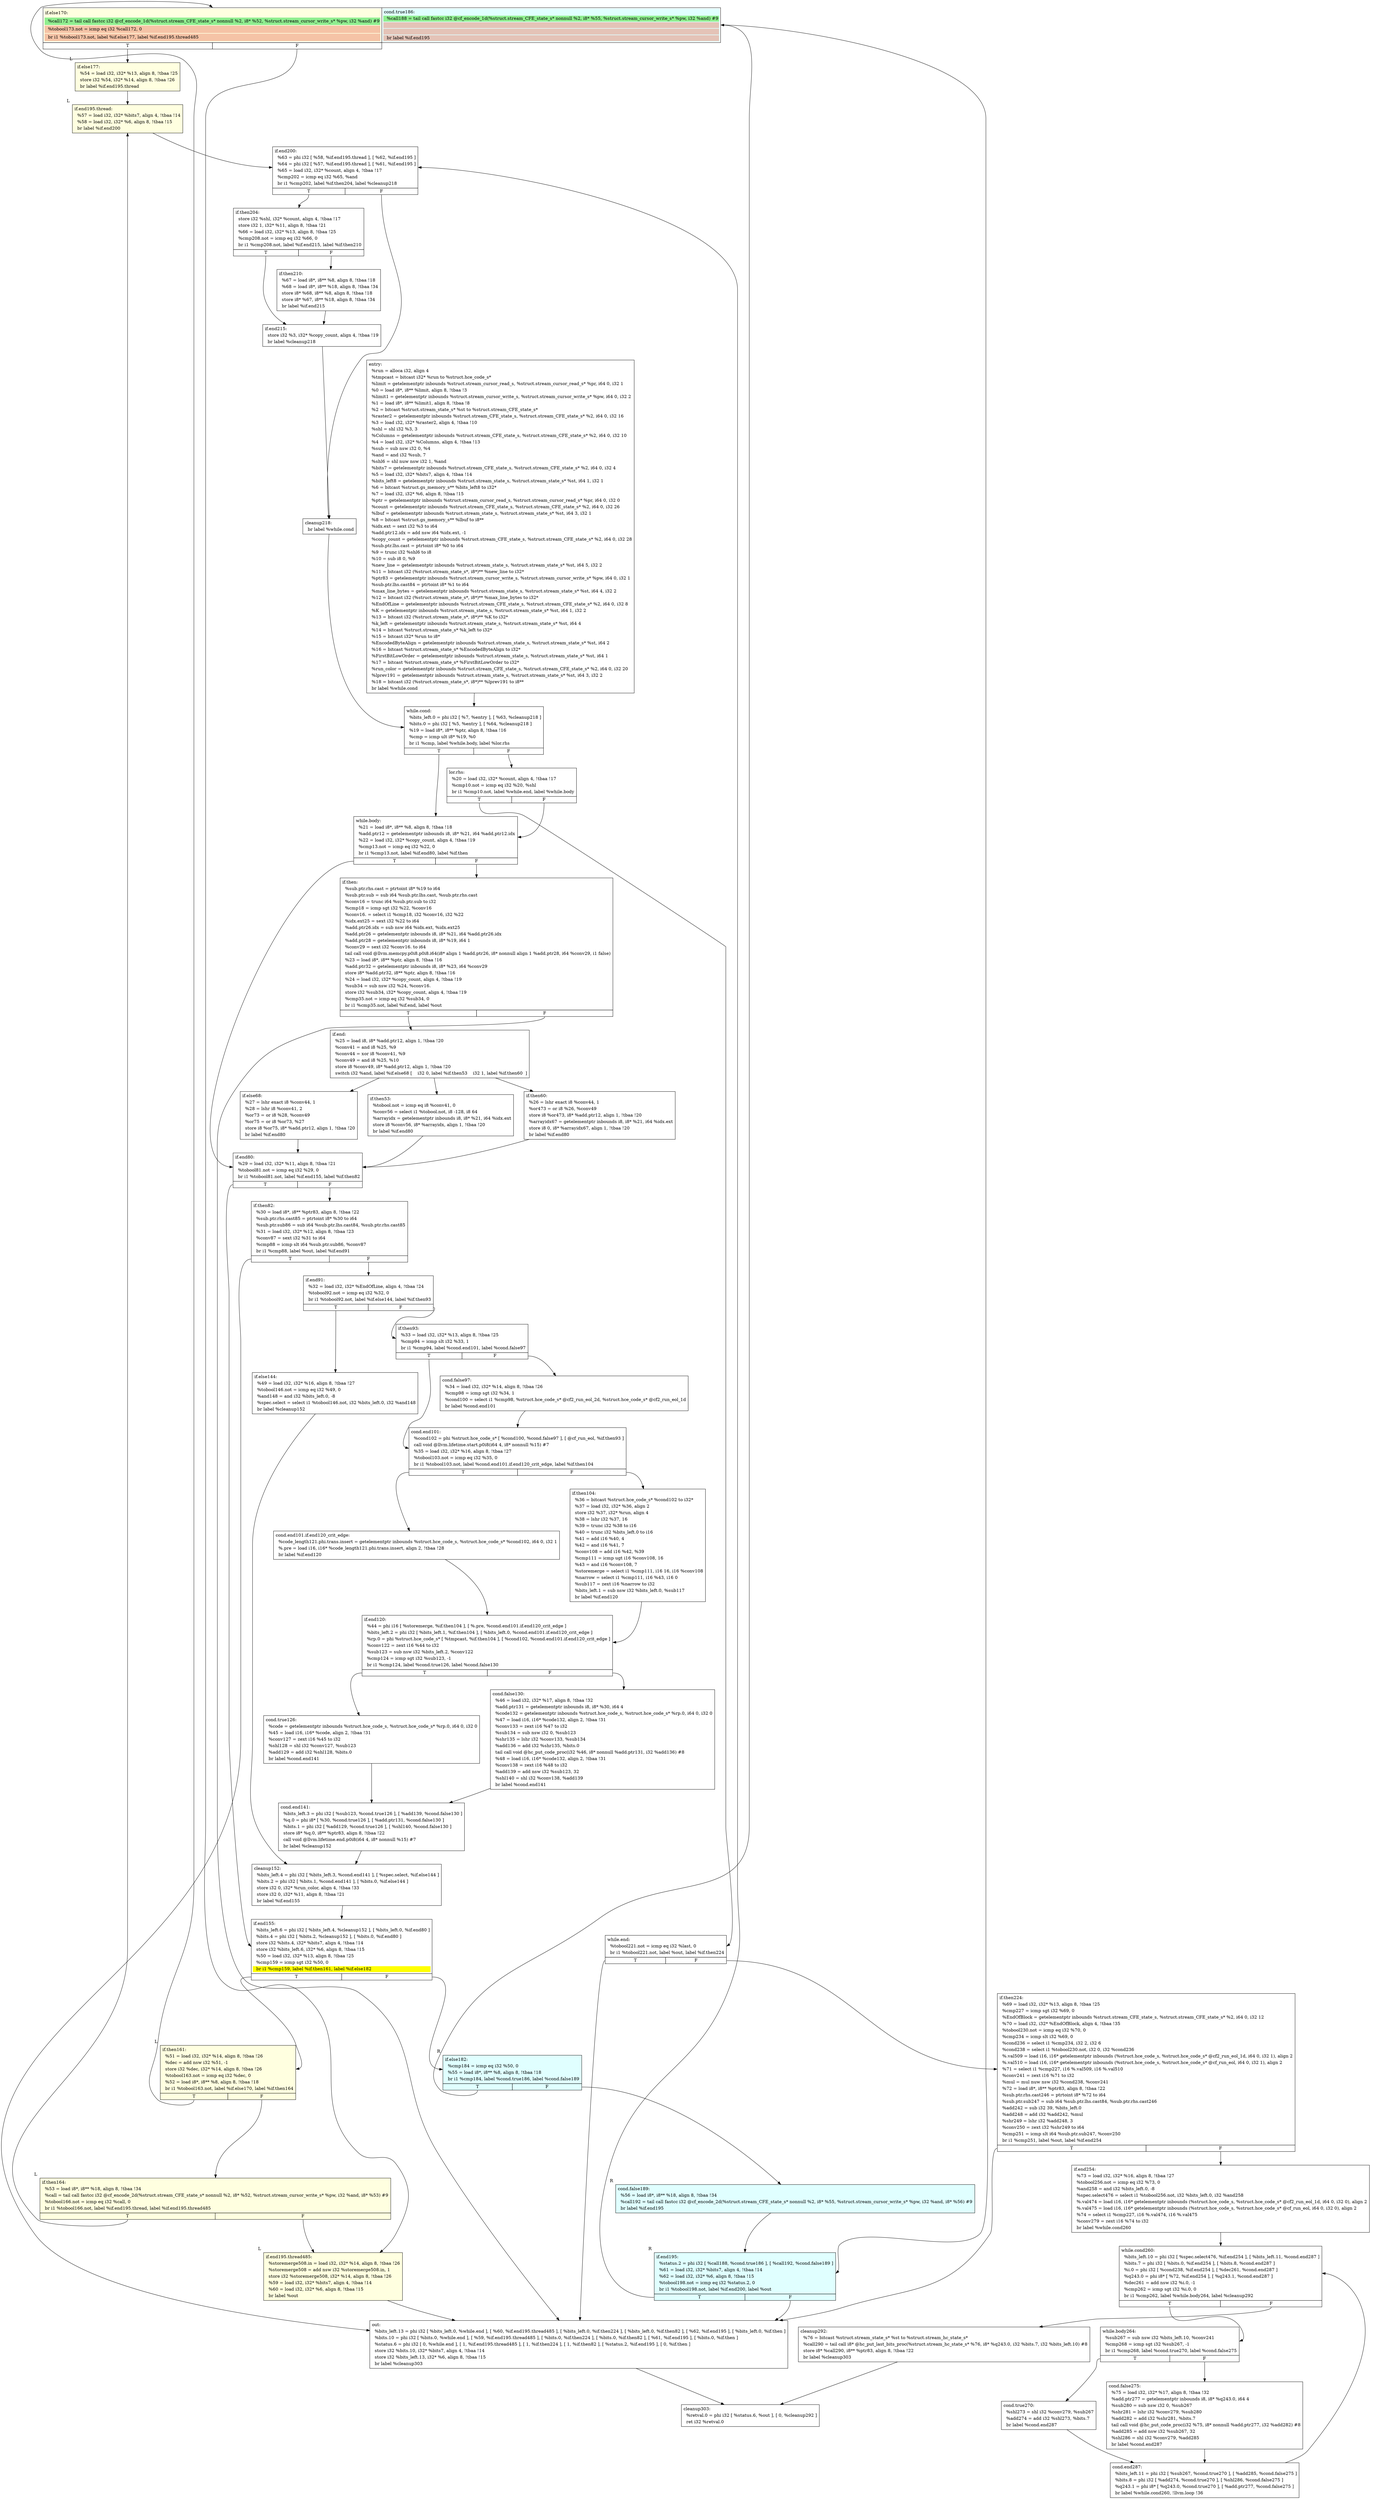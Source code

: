 digraph {
m_bb0 [shape = none, label  = <<table border="0" cellspacing="0">
<tr><td port="f1" border="1" colspan="2"><table bgcolor="LightYellow" border="0">
<tr><td align="left">if.else170:</td></tr>
<tr><td bgcolor="lightgreen" align="left">  %call172 = tail call fastcc i32 @cf_encode_1d(%struct.stream_CFE_state_s* nonnull %2, i8* %52, %struct.stream_cursor_write_s* %pw, i32 %and) #9</td></tr>
<tr><td bgcolor="#e8765c70" align="left">  %tobool173.not = icmp eq i32 %call172, 0</td></tr>
<tr><td bgcolor="#e8765c70" align="left">  br i1 %tobool173.not, label %if.else177, label %if.end195.thread485</td></tr>
</table>
</td>
<td port="f2" border="1" colspan="2"><table bgcolor="LightCyan" border="0">
<tr><td align="left">cond.true186:</td></tr>
<tr><td bgcolor="lightgreen" align="left">  %call188 = tail call fastcc i32 @cf_encode_1d(%struct.stream_CFE_state_s* nonnull %2, i8* %55, %struct.stream_cursor_write_s* %pw, i32 %and) #9</td></tr>
<tr><td bgcolor="#e8765c70" align="left"> </td></tr>
<tr><td bgcolor="#e8765c70" align="left"> </td></tr>
<tr><td bgcolor="#e8765c70" align="left">  br label %if.end195</td></tr>
</table>
</td></tr>
<tr><td border="1" port="f1T">T</td><td border="1" port="f1F">F</td>
<td border="0" colspan="2"> </td>
</tr>
</table>> ]
f_bb0 [shape = none, label  = <<table  border="0" cellspacing="0">
<tr><td port="f" border="1"><table border="0">
<tr><td align="left">entry:</td></tr>
<tr><td align="left">  %run = alloca i32, align 4</td></tr>
<tr><td align="left">  %tmpcast = bitcast i32* %run to %struct.hce_code_s*</td></tr>
<tr><td align="left">  %limit = getelementptr inbounds %struct.stream_cursor_read_s, %struct.stream_cursor_read_s* %pr, i64 0, i32 1</td></tr>
<tr><td align="left">  %0 = load i8*, i8** %limit, align 8, !tbaa !3</td></tr>
<tr><td align="left">  %limit1 = getelementptr inbounds %struct.stream_cursor_write_s, %struct.stream_cursor_write_s* %pw, i64 0, i32 2</td></tr>
<tr><td align="left">  %1 = load i8*, i8** %limit1, align 8, !tbaa !8</td></tr>
<tr><td align="left">  %2 = bitcast %struct.stream_state_s* %st to %struct.stream_CFE_state_s*</td></tr>
<tr><td align="left">  %raster2 = getelementptr inbounds %struct.stream_CFE_state_s, %struct.stream_CFE_state_s* %2, i64 0, i32 16</td></tr>
<tr><td align="left">  %3 = load i32, i32* %raster2, align 4, !tbaa !10</td></tr>
<tr><td align="left">  %shl = shl i32 %3, 3</td></tr>
<tr><td align="left">  %Columns = getelementptr inbounds %struct.stream_CFE_state_s, %struct.stream_CFE_state_s* %2, i64 0, i32 10</td></tr>
<tr><td align="left">  %4 = load i32, i32* %Columns, align 4, !tbaa !13</td></tr>
<tr><td align="left">  %sub = sub nsw i32 0, %4</td></tr>
<tr><td align="left">  %and = and i32 %sub, 7</td></tr>
<tr><td align="left">  %shl6 = shl nuw nsw i32 1, %and</td></tr>
<tr><td align="left">  %bits7 = getelementptr inbounds %struct.stream_CFE_state_s, %struct.stream_CFE_state_s* %2, i64 0, i32 4</td></tr>
<tr><td align="left">  %5 = load i32, i32* %bits7, align 4, !tbaa !14</td></tr>
<tr><td align="left">  %bits_left8 = getelementptr inbounds %struct.stream_state_s, %struct.stream_state_s* %st, i64 1, i32 1</td></tr>
<tr><td align="left">  %6 = bitcast %struct.gs_memory_s** %bits_left8 to i32*</td></tr>
<tr><td align="left">  %7 = load i32, i32* %6, align 8, !tbaa !15</td></tr>
<tr><td align="left">  %ptr = getelementptr inbounds %struct.stream_cursor_read_s, %struct.stream_cursor_read_s* %pr, i64 0, i32 0</td></tr>
<tr><td align="left">  %count = getelementptr inbounds %struct.stream_CFE_state_s, %struct.stream_CFE_state_s* %2, i64 0, i32 26</td></tr>
<tr><td align="left">  %lbuf = getelementptr inbounds %struct.stream_state_s, %struct.stream_state_s* %st, i64 3, i32 1</td></tr>
<tr><td align="left">  %8 = bitcast %struct.gs_memory_s** %lbuf to i8**</td></tr>
<tr><td align="left">  %idx.ext = sext i32 %3 to i64</td></tr>
<tr><td align="left">  %add.ptr12.idx = add nsw i64 %idx.ext, -1</td></tr>
<tr><td align="left">  %copy_count = getelementptr inbounds %struct.stream_CFE_state_s, %struct.stream_CFE_state_s* %2, i64 0, i32 28</td></tr>
<tr><td align="left">  %sub.ptr.lhs.cast = ptrtoint i8* %0 to i64</td></tr>
<tr><td align="left">  %9 = trunc i32 %shl6 to i8</td></tr>
<tr><td align="left">  %10 = sub i8 0, %9</td></tr>
<tr><td align="left">  %new_line = getelementptr inbounds %struct.stream_state_s, %struct.stream_state_s* %st, i64 5, i32 2</td></tr>
<tr><td align="left">  %11 = bitcast i32 (%struct.stream_state_s*, i8*)** %new_line to i32*</td></tr>
<tr><td align="left">  %ptr83 = getelementptr inbounds %struct.stream_cursor_write_s, %struct.stream_cursor_write_s* %pw, i64 0, i32 1</td></tr>
<tr><td align="left">  %sub.ptr.lhs.cast84 = ptrtoint i8* %1 to i64</td></tr>
<tr><td align="left">  %max_line_bytes = getelementptr inbounds %struct.stream_state_s, %struct.stream_state_s* %st, i64 4, i32 2</td></tr>
<tr><td align="left">  %12 = bitcast i32 (%struct.stream_state_s*, i8*)** %max_line_bytes to i32*</td></tr>
<tr><td align="left">  %EndOfLine = getelementptr inbounds %struct.stream_CFE_state_s, %struct.stream_CFE_state_s* %2, i64 0, i32 8</td></tr>
<tr><td align="left">  %K = getelementptr inbounds %struct.stream_state_s, %struct.stream_state_s* %st, i64 1, i32 2</td></tr>
<tr><td align="left">  %13 = bitcast i32 (%struct.stream_state_s*, i8*)** %K to i32*</td></tr>
<tr><td align="left">  %k_left = getelementptr inbounds %struct.stream_state_s, %struct.stream_state_s* %st, i64 4</td></tr>
<tr><td align="left">  %14 = bitcast %struct.stream_state_s* %k_left to i32*</td></tr>
<tr><td align="left">  %15 = bitcast i32* %run to i8*</td></tr>
<tr><td align="left">  %EncodedByteAlign = getelementptr inbounds %struct.stream_state_s, %struct.stream_state_s* %st, i64 2</td></tr>
<tr><td align="left">  %16 = bitcast %struct.stream_state_s* %EncodedByteAlign to i32*</td></tr>
<tr><td align="left">  %FirstBitLowOrder = getelementptr inbounds %struct.stream_state_s, %struct.stream_state_s* %st, i64 1</td></tr>
<tr><td align="left">  %17 = bitcast %struct.stream_state_s* %FirstBitLowOrder to i32*</td></tr>
<tr><td align="left">  %run_color = getelementptr inbounds %struct.stream_CFE_state_s, %struct.stream_CFE_state_s* %2, i64 0, i32 20</td></tr>
<tr><td align="left">  %lprev191 = getelementptr inbounds %struct.stream_state_s, %struct.stream_state_s* %st, i64 3, i32 2</td></tr>
<tr><td align="left">  %18 = bitcast i32 (%struct.stream_state_s*, i8*)** %lprev191 to i8**</td></tr>
<tr><td align="left">  br label %while.cond</td></tr>
</table>
</td></tr>
</table>> ]
f_bb1 [shape = none, label  = <<table  border="0" cellspacing="0">
<tr><td port="f" border="1" colspan="2"><table border="0">
<tr><td align="left">while.cond:</td></tr>
<tr><td align="left">  %bits_left.0 = phi i32 [ %7, %entry ], [ %63, %cleanup218 ]</td></tr>
<tr><td align="left">  %bits.0 = phi i32 [ %5, %entry ], [ %64, %cleanup218 ]</td></tr>
<tr><td align="left">  %19 = load i8*, i8** %ptr, align 8, !tbaa !16</td></tr>
<tr><td align="left">  %cmp = icmp ult i8* %19, %0</td></tr>
<tr><td align="left">  br i1 %cmp, label %while.body, label %lor.rhs</td></tr>
</table>
</td></tr>
<tr><td border="1" port="fT">T</td><td border="1" port="fF">F</td></tr>
</table>> ]
f_bb2 [shape = none, label  = <<table  border="0" cellspacing="0">
<tr><td port="f" border="1" colspan="2"><table border="0">
<tr><td align="left">lor.rhs:</td></tr>
<tr><td align="left">  %20 = load i32, i32* %count, align 4, !tbaa !17</td></tr>
<tr><td align="left">  %cmp10.not = icmp eq i32 %20, %shl</td></tr>
<tr><td align="left">  br i1 %cmp10.not, label %while.end, label %while.body</td></tr>
</table>
</td></tr>
<tr><td border="1" port="fT">T</td><td border="1" port="fF">F</td></tr>
</table>> ]
f_bb3 [shape = none, label  = <<table  border="0" cellspacing="0">
<tr><td port="f" border="1" colspan="2"><table border="0">
<tr><td align="left">while.body:</td></tr>
<tr><td align="left">  %21 = load i8*, i8** %8, align 8, !tbaa !18</td></tr>
<tr><td align="left">  %add.ptr12 = getelementptr inbounds i8, i8* %21, i64 %add.ptr12.idx</td></tr>
<tr><td align="left">  %22 = load i32, i32* %copy_count, align 4, !tbaa !19</td></tr>
<tr><td align="left">  %cmp13.not = icmp eq i32 %22, 0</td></tr>
<tr><td align="left">  br i1 %cmp13.not, label %if.end80, label %if.then</td></tr>
</table>
</td></tr>
<tr><td border="1" port="fT">T</td><td border="1" port="fF">F</td></tr>
</table>> ]
f_bb4 [shape = none, label  = <<table  border="0" cellspacing="0">
<tr><td port="f" border="1" colspan="2"><table border="0">
<tr><td align="left">if.then:</td></tr>
<tr><td align="left">  %sub.ptr.rhs.cast = ptrtoint i8* %19 to i64</td></tr>
<tr><td align="left">  %sub.ptr.sub = sub i64 %sub.ptr.lhs.cast, %sub.ptr.rhs.cast</td></tr>
<tr><td align="left">  %conv16 = trunc i64 %sub.ptr.sub to i32</td></tr>
<tr><td align="left">  %cmp18 = icmp sgt i32 %22, %conv16</td></tr>
<tr><td align="left">  %conv16. = select i1 %cmp18, i32 %conv16, i32 %22</td></tr>
<tr><td align="left">  %idx.ext25 = sext i32 %22 to i64</td></tr>
<tr><td align="left">  %add.ptr26.idx = sub nsw i64 %idx.ext, %idx.ext25</td></tr>
<tr><td align="left">  %add.ptr26 = getelementptr inbounds i8, i8* %21, i64 %add.ptr26.idx</td></tr>
<tr><td align="left">  %add.ptr28 = getelementptr inbounds i8, i8* %19, i64 1</td></tr>
<tr><td align="left">  %conv29 = sext i32 %conv16. to i64</td></tr>
<tr><td align="left">  tail call void @llvm.memcpy.p0i8.p0i8.i64(i8* align 1 %add.ptr26, i8* nonnull align 1 %add.ptr28, i64 %conv29, i1 false)</td></tr>
<tr><td align="left">  %23 = load i8*, i8** %ptr, align 8, !tbaa !16</td></tr>
<tr><td align="left">  %add.ptr32 = getelementptr inbounds i8, i8* %23, i64 %conv29</td></tr>
<tr><td align="left">  store i8* %add.ptr32, i8** %ptr, align 8, !tbaa !16</td></tr>
<tr><td align="left">  %24 = load i32, i32* %copy_count, align 4, !tbaa !19</td></tr>
<tr><td align="left">  %sub34 = sub nsw i32 %24, %conv16.</td></tr>
<tr><td align="left">  store i32 %sub34, i32* %copy_count, align 4, !tbaa !19</td></tr>
<tr><td align="left">  %cmp35.not = icmp eq i32 %sub34, 0</td></tr>
<tr><td align="left">  br i1 %cmp35.not, label %if.end, label %out</td></tr>
</table>
</td></tr>
<tr><td border="1" port="fT">T</td><td border="1" port="fF">F</td></tr>
</table>> ]
f_bb5 [shape = none, label  = <<table  border="0" cellspacing="0">
<tr><td port="f" border="1"><table border="0">
<tr><td align="left">if.end:</td></tr>
<tr><td align="left">  %25 = load i8, i8* %add.ptr12, align 1, !tbaa !20</td></tr>
<tr><td align="left">  %conv41 = and i8 %25, %9</td></tr>
<tr><td align="left">  %conv44 = xor i8 %conv41, %9</td></tr>
<tr><td align="left">  %conv49 = and i8 %25, %10</td></tr>
<tr><td align="left">  store i8 %conv49, i8* %add.ptr12, align 1, !tbaa !20</td></tr>
<tr><td align="left">  switch i32 %and, label %if.else68 [
    i32 0, label %if.then53
    i32 1, label %if.then60
  ]</td></tr>
</table>
</td></tr>
</table>> ]
f_bb6 [shape = none, label  = <<table  border="0" cellspacing="0">
<tr><td port="f" border="1"><table border="0">
<tr><td align="left">if.then53:</td></tr>
<tr><td align="left">  %tobool.not = icmp eq i8 %conv41, 0</td></tr>
<tr><td align="left">  %conv56 = select i1 %tobool.not, i8 -128, i8 64</td></tr>
<tr><td align="left">  %arrayidx = getelementptr inbounds i8, i8* %21, i64 %idx.ext</td></tr>
<tr><td align="left">  store i8 %conv56, i8* %arrayidx, align 1, !tbaa !20</td></tr>
<tr><td align="left">  br label %if.end80</td></tr>
</table>
</td></tr>
</table>> ]
f_bb7 [shape = none, label  = <<table  border="0" cellspacing="0">
<tr><td port="f" border="1"><table border="0">
<tr><td align="left">if.then60:</td></tr>
<tr><td align="left">  %26 = lshr exact i8 %conv44, 1</td></tr>
<tr><td align="left">  %or473 = or i8 %26, %conv49</td></tr>
<tr><td align="left">  store i8 %or473, i8* %add.ptr12, align 1, !tbaa !20</td></tr>
<tr><td align="left">  %arrayidx67 = getelementptr inbounds i8, i8* %21, i64 %idx.ext</td></tr>
<tr><td align="left">  store i8 0, i8* %arrayidx67, align 1, !tbaa !20</td></tr>
<tr><td align="left">  br label %if.end80</td></tr>
</table>
</td></tr>
</table>> ]
f_bb8 [shape = none, label  = <<table  border="0" cellspacing="0">
<tr><td port="f" border="1"><table border="0">
<tr><td align="left">if.else68:</td></tr>
<tr><td align="left">  %27 = lshr exact i8 %conv44, 1</td></tr>
<tr><td align="left">  %28 = lshr i8 %conv41, 2</td></tr>
<tr><td align="left">  %or73 = or i8 %28, %conv49</td></tr>
<tr><td align="left">  %or75 = or i8 %or73, %27</td></tr>
<tr><td align="left">  store i8 %or75, i8* %add.ptr12, align 1, !tbaa !20</td></tr>
<tr><td align="left">  br label %if.end80</td></tr>
</table>
</td></tr>
</table>> ]
f_bb9 [shape = none, label  = <<table  border="0" cellspacing="0">
<tr><td port="f" border="1" colspan="2"><table border="0">
<tr><td align="left">if.end80:</td></tr>
<tr><td align="left">  %29 = load i32, i32* %11, align 8, !tbaa !21</td></tr>
<tr><td align="left">  %tobool81.not = icmp eq i32 %29, 0</td></tr>
<tr><td align="left">  br i1 %tobool81.not, label %if.end155, label %if.then82</td></tr>
</table>
</td></tr>
<tr><td border="1" port="fT">T</td><td border="1" port="fF">F</td></tr>
</table>> ]
f_bb10 [shape = none, label  = <<table  border="0" cellspacing="0">
<tr><td port="f" border="1" colspan="2"><table border="0">
<tr><td align="left">if.then82:</td></tr>
<tr><td align="left">  %30 = load i8*, i8** %ptr83, align 8, !tbaa !22</td></tr>
<tr><td align="left">  %sub.ptr.rhs.cast85 = ptrtoint i8* %30 to i64</td></tr>
<tr><td align="left">  %sub.ptr.sub86 = sub i64 %sub.ptr.lhs.cast84, %sub.ptr.rhs.cast85</td></tr>
<tr><td align="left">  %31 = load i32, i32* %12, align 8, !tbaa !23</td></tr>
<tr><td align="left">  %conv87 = sext i32 %31 to i64</td></tr>
<tr><td align="left">  %cmp88 = icmp slt i64 %sub.ptr.sub86, %conv87</td></tr>
<tr><td align="left">  br i1 %cmp88, label %out, label %if.end91</td></tr>
</table>
</td></tr>
<tr><td border="1" port="fT">T</td><td border="1" port="fF">F</td></tr>
</table>> ]
f_bb11 [shape = none, label  = <<table  border="0" cellspacing="0">
<tr><td port="f" border="1" colspan="2"><table border="0">
<tr><td align="left">if.end91:</td></tr>
<tr><td align="left">  %32 = load i32, i32* %EndOfLine, align 4, !tbaa !24</td></tr>
<tr><td align="left">  %tobool92.not = icmp eq i32 %32, 0</td></tr>
<tr><td align="left">  br i1 %tobool92.not, label %if.else144, label %if.then93</td></tr>
</table>
</td></tr>
<tr><td border="1" port="fT">T</td><td border="1" port="fF">F</td></tr>
</table>> ]
f_bb12 [shape = none, label  = <<table  border="0" cellspacing="0">
<tr><td port="f" border="1" colspan="2"><table border="0">
<tr><td align="left">if.then93:</td></tr>
<tr><td align="left">  %33 = load i32, i32* %13, align 8, !tbaa !25</td></tr>
<tr><td align="left">  %cmp94 = icmp slt i32 %33, 1</td></tr>
<tr><td align="left">  br i1 %cmp94, label %cond.end101, label %cond.false97</td></tr>
</table>
</td></tr>
<tr><td border="1" port="fT">T</td><td border="1" port="fF">F</td></tr>
</table>> ]
f_bb13 [shape = none, label  = <<table  border="0" cellspacing="0">
<tr><td port="f" border="1"><table border="0">
<tr><td align="left">cond.false97:</td></tr>
<tr><td align="left">  %34 = load i32, i32* %14, align 8, !tbaa !26</td></tr>
<tr><td align="left">  %cmp98 = icmp sgt i32 %34, 1</td></tr>
<tr><td align="left">  %cond100 = select i1 %cmp98, %struct.hce_code_s* @cf2_run_eol_2d, %struct.hce_code_s* @cf2_run_eol_1d</td></tr>
<tr><td align="left">  br label %cond.end101</td></tr>
</table>
</td></tr>
</table>> ]
f_bb14 [shape = none, label  = <<table  border="0" cellspacing="0">
<tr><td port="f" border="1" colspan="2"><table border="0">
<tr><td align="left">cond.end101:</td></tr>
<tr><td align="left">  %cond102 = phi %struct.hce_code_s* [ %cond100, %cond.false97 ], [ @cf_run_eol, %if.then93 ]</td></tr>
<tr><td align="left">  call void @llvm.lifetime.start.p0i8(i64 4, i8* nonnull %15) #7</td></tr>
<tr><td align="left">  %35 = load i32, i32* %16, align 8, !tbaa !27</td></tr>
<tr><td align="left">  %tobool103.not = icmp eq i32 %35, 0</td></tr>
<tr><td align="left">  br i1 %tobool103.not, label %cond.end101.if.end120_crit_edge, label %if.then104</td></tr>
</table>
</td></tr>
<tr><td border="1" port="fT">T</td><td border="1" port="fF">F</td></tr>
</table>> ]
f_bb15 [shape = none, label  = <<table  border="0" cellspacing="0">
<tr><td port="f" border="1"><table border="0">
<tr><td align="left">cond.end101.if.end120_crit_edge:</td></tr>
<tr><td align="left">  %code_length121.phi.trans.insert = getelementptr inbounds %struct.hce_code_s, %struct.hce_code_s* %cond102, i64 0, i32 1</td></tr>
<tr><td align="left">  %.pre = load i16, i16* %code_length121.phi.trans.insert, align 2, !tbaa !28</td></tr>
<tr><td align="left">  br label %if.end120</td></tr>
</table>
</td></tr>
</table>> ]
f_bb16 [shape = none, label  = <<table  border="0" cellspacing="0">
<tr><td port="f" border="1"><table border="0">
<tr><td align="left">if.then104:</td></tr>
<tr><td align="left">  %36 = bitcast %struct.hce_code_s* %cond102 to i32*</td></tr>
<tr><td align="left">  %37 = load i32, i32* %36, align 2</td></tr>
<tr><td align="left">  store i32 %37, i32* %run, align 4</td></tr>
<tr><td align="left">  %38 = lshr i32 %37, 16</td></tr>
<tr><td align="left">  %39 = trunc i32 %38 to i16</td></tr>
<tr><td align="left">  %40 = trunc i32 %bits_left.0 to i16</td></tr>
<tr><td align="left">  %41 = add i16 %40, 4</td></tr>
<tr><td align="left">  %42 = and i16 %41, 7</td></tr>
<tr><td align="left">  %conv108 = add i16 %42, %39</td></tr>
<tr><td align="left">  %cmp111 = icmp ugt i16 %conv108, 16</td></tr>
<tr><td align="left">  %43 = and i16 %conv108, 7</td></tr>
<tr><td align="left">  %storemerge = select i1 %cmp111, i16 16, i16 %conv108</td></tr>
<tr><td align="left">  %narrow = select i1 %cmp111, i16 %43, i16 0</td></tr>
<tr><td align="left">  %sub117 = zext i16 %narrow to i32</td></tr>
<tr><td align="left">  %bits_left.1 = sub nsw i32 %bits_left.0, %sub117</td></tr>
<tr><td align="left">  br label %if.end120</td></tr>
</table>
</td></tr>
</table>> ]
f_bb17 [shape = none, label  = <<table  border="0" cellspacing="0">
<tr><td port="f" border="1" colspan="2"><table border="0">
<tr><td align="left">if.end120:</td></tr>
<tr><td align="left">  %44 = phi i16 [ %storemerge, %if.then104 ], [ %.pre, %cond.end101.if.end120_crit_edge ]</td></tr>
<tr><td align="left">  %bits_left.2 = phi i32 [ %bits_left.1, %if.then104 ], [ %bits_left.0, %cond.end101.if.end120_crit_edge ]</td></tr>
<tr><td align="left">  %rp.0 = phi %struct.hce_code_s* [ %tmpcast, %if.then104 ], [ %cond102, %cond.end101.if.end120_crit_edge ]</td></tr>
<tr><td align="left">  %conv122 = zext i16 %44 to i32</td></tr>
<tr><td align="left">  %sub123 = sub nsw i32 %bits_left.2, %conv122</td></tr>
<tr><td align="left">  %cmp124 = icmp sgt i32 %sub123, -1</td></tr>
<tr><td align="left">  br i1 %cmp124, label %cond.true126, label %cond.false130</td></tr>
</table>
</td></tr>
<tr><td border="1" port="fT">T</td><td border="1" port="fF">F</td></tr>
</table>> ]
f_bb18 [shape = none, label  = <<table  border="0" cellspacing="0">
<tr><td port="f" border="1"><table border="0">
<tr><td align="left">cond.true126:</td></tr>
<tr><td align="left">  %code = getelementptr inbounds %struct.hce_code_s, %struct.hce_code_s* %rp.0, i64 0, i32 0</td></tr>
<tr><td align="left">  %45 = load i16, i16* %code, align 2, !tbaa !31</td></tr>
<tr><td align="left">  %conv127 = zext i16 %45 to i32</td></tr>
<tr><td align="left">  %shl128 = shl i32 %conv127, %sub123</td></tr>
<tr><td align="left">  %add129 = add i32 %shl128, %bits.0</td></tr>
<tr><td align="left">  br label %cond.end141</td></tr>
</table>
</td></tr>
</table>> ]
f_bb19 [shape = none, label  = <<table  border="0" cellspacing="0">
<tr><td port="f" border="1"><table border="0">
<tr><td align="left">cond.false130:</td></tr>
<tr><td align="left">  %46 = load i32, i32* %17, align 8, !tbaa !32</td></tr>
<tr><td align="left">  %add.ptr131 = getelementptr inbounds i8, i8* %30, i64 4</td></tr>
<tr><td align="left">  %code132 = getelementptr inbounds %struct.hce_code_s, %struct.hce_code_s* %rp.0, i64 0, i32 0</td></tr>
<tr><td align="left">  %47 = load i16, i16* %code132, align 2, !tbaa !31</td></tr>
<tr><td align="left">  %conv133 = zext i16 %47 to i32</td></tr>
<tr><td align="left">  %sub134 = sub nsw i32 0, %sub123</td></tr>
<tr><td align="left">  %shr135 = lshr i32 %conv133, %sub134</td></tr>
<tr><td align="left">  %add136 = add i32 %shr135, %bits.0</td></tr>
<tr><td align="left">  tail call void @hc_put_code_proc(i32 %46, i8* nonnull %add.ptr131, i32 %add136) #8</td></tr>
<tr><td align="left">  %48 = load i16, i16* %code132, align 2, !tbaa !31</td></tr>
<tr><td align="left">  %conv138 = zext i16 %48 to i32</td></tr>
<tr><td align="left">  %add139 = add nsw i32 %sub123, 32</td></tr>
<tr><td align="left">  %shl140 = shl i32 %conv138, %add139</td></tr>
<tr><td align="left">  br label %cond.end141</td></tr>
</table>
</td></tr>
</table>> ]
f_bb20 [shape = none, label  = <<table  border="0" cellspacing="0">
<tr><td port="f" border="1"><table border="0">
<tr><td align="left">cond.end141:</td></tr>
<tr><td align="left">  %bits_left.3 = phi i32 [ %sub123, %cond.true126 ], [ %add139, %cond.false130 ]</td></tr>
<tr><td align="left">  %q.0 = phi i8* [ %30, %cond.true126 ], [ %add.ptr131, %cond.false130 ]</td></tr>
<tr><td align="left">  %bits.1 = phi i32 [ %add129, %cond.true126 ], [ %shl140, %cond.false130 ]</td></tr>
<tr><td align="left">  store i8* %q.0, i8** %ptr83, align 8, !tbaa !22</td></tr>
<tr><td align="left">  call void @llvm.lifetime.end.p0i8(i64 4, i8* nonnull %15) #7</td></tr>
<tr><td align="left">  br label %cleanup152</td></tr>
</table>
</td></tr>
</table>> ]
f_bb21 [shape = none, label  = <<table  border="0" cellspacing="0">
<tr><td port="f" border="1"><table border="0">
<tr><td align="left">if.else144:</td></tr>
<tr><td align="left">  %49 = load i32, i32* %16, align 8, !tbaa !27</td></tr>
<tr><td align="left">  %tobool146.not = icmp eq i32 %49, 0</td></tr>
<tr><td align="left">  %and148 = and i32 %bits_left.0, -8</td></tr>
<tr><td align="left">  %spec.select = select i1 %tobool146.not, i32 %bits_left.0, i32 %and148</td></tr>
<tr><td align="left">  br label %cleanup152</td></tr>
</table>
</td></tr>
</table>> ]
f_bb22 [shape = none, label  = <<table  border="0" cellspacing="0">
<tr><td port="f" border="1"><table border="0">
<tr><td align="left">cleanup152:</td></tr>
<tr><td align="left">  %bits_left.4 = phi i32 [ %bits_left.3, %cond.end141 ], [ %spec.select, %if.else144 ]</td></tr>
<tr><td align="left">  %bits.2 = phi i32 [ %bits.1, %cond.end141 ], [ %bits.0, %if.else144 ]</td></tr>
<tr><td align="left">  store i32 0, i32* %run_color, align 4, !tbaa !33</td></tr>
<tr><td align="left">  store i32 0, i32* %11, align 8, !tbaa !21</td></tr>
<tr><td align="left">  br label %if.end155</td></tr>
</table>
</td></tr>
</table>> ]
f_bb23 [shape = none, label  = <<table  border="0" cellspacing="0">
<tr><td port="f" border="1" colspan="2"><table border="0">
<tr><td align="left">if.end155:</td></tr>
<tr><td align="left">  %bits_left.6 = phi i32 [ %bits_left.4, %cleanup152 ], [ %bits_left.0, %if.end80 ]</td></tr>
<tr><td align="left">  %bits.4 = phi i32 [ %bits.2, %cleanup152 ], [ %bits.0, %if.end80 ]</td></tr>
<tr><td align="left">  store i32 %bits.4, i32* %bits7, align 4, !tbaa !14</td></tr>
<tr><td align="left">  store i32 %bits_left.6, i32* %6, align 8, !tbaa !15</td></tr>
<tr><td align="left">  %50 = load i32, i32* %13, align 8, !tbaa !25</td></tr>
<tr><td align="left">  %cmp159 = icmp sgt i32 %50, 0</td></tr>
<tr><td bgcolor="yellow" align="left">  br i1 %cmp159, label %if.then161, label %if.else182</td></tr>
</table>
</td></tr>
<tr><td border="1" port="fT">T</td><td border="1" port="fF">F</td></tr>
</table>> ]
f_bb24 [shape = none,  xlabel="L", label  = <<table  bgcolor="LightYellow"  border="0" cellspacing="0">
<tr><td port="f" border="1" colspan="2"><table border="0">
<tr><td align="left">if.then161:</td></tr>
<tr><td align="left">  %51 = load i32, i32* %14, align 8, !tbaa !26</td></tr>
<tr><td align="left">  %dec = add nsw i32 %51, -1</td></tr>
<tr><td align="left">  store i32 %dec, i32* %14, align 8, !tbaa !26</td></tr>
<tr><td align="left">  %tobool163.not = icmp eq i32 %dec, 0</td></tr>
<tr><td align="left">  %52 = load i8*, i8** %8, align 8, !tbaa !18</td></tr>
<tr><td align="left">  br i1 %tobool163.not, label %if.else170, label %if.then164</td></tr>
</table>
</td></tr>
<tr><td border="1" port="fT">T</td><td border="1" port="fF">F</td></tr>
</table>> ]
f_bb25 [shape = none,  xlabel="L", label  = <<table  bgcolor="LightYellow"  border="0" cellspacing="0">
<tr><td port="f" border="1" colspan="2"><table border="0">
<tr><td align="left">if.then164:</td></tr>
<tr><td align="left">  %53 = load i8*, i8** %18, align 8, !tbaa !34</td></tr>
<tr><td align="left">  %call = tail call fastcc i32 @cf_encode_2d(%struct.stream_CFE_state_s* nonnull %2, i8* %52, %struct.stream_cursor_write_s* %pw, i32 %and, i8* %53) #9</td></tr>
<tr><td align="left">  %tobool166.not = icmp eq i32 %call, 0</td></tr>
<tr><td align="left">  br i1 %tobool166.not, label %if.end195.thread, label %if.end195.thread485</td></tr>
</table>
</td></tr>
<tr><td border="1" port="fT">T</td><td border="1" port="fF">F</td></tr>
</table>> ]
f_bb26 [shape = none,  xlabel="L", label  = <<table  bgcolor="LightYellow"  border="0" cellspacing="0">
<tr><td port="f" border="1"><table border="0">
<tr><td align="left">if.else177:</td></tr>
<tr><td align="left">  %54 = load i32, i32* %13, align 8, !tbaa !25</td></tr>
<tr><td align="left">  store i32 %54, i32* %14, align 8, !tbaa !26</td></tr>
<tr><td align="left">  br label %if.end195.thread</td></tr>
</table>
</td></tr>
</table>> ]
f_bb27 [shape = none,  xlabel="R", label  = <<table  bgcolor="LightCyan"  border="0" cellspacing="0">
<tr><td port="f" border="1" colspan="2"><table border="0">
<tr><td align="left">if.else182:</td></tr>
<tr><td align="left">  %cmp184 = icmp eq i32 %50, 0</td></tr>
<tr><td align="left">  %55 = load i8*, i8** %8, align 8, !tbaa !18</td></tr>
<tr><td align="left">  br i1 %cmp184, label %cond.true186, label %cond.false189</td></tr>
</table>
</td></tr>
<tr><td border="1" port="fT">T</td><td border="1" port="fF">F</td></tr>
</table>> ]
f_bb28 [shape = none,  xlabel="R", label  = <<table  bgcolor="LightCyan"  border="0" cellspacing="0">
<tr><td port="f" border="1"><table border="0">
<tr><td align="left">cond.false189:</td></tr>
<tr><td align="left">  %56 = load i8*, i8** %18, align 8, !tbaa !34</td></tr>
<tr><td align="left">  %call192 = tail call fastcc i32 @cf_encode_2d(%struct.stream_CFE_state_s* nonnull %2, i8* %55, %struct.stream_cursor_write_s* %pw, i32 %and, i8* %56) #9</td></tr>
<tr><td align="left">  br label %if.end195</td></tr>
</table>
</td></tr>
</table>> ]
f_bb29 [shape = none,  xlabel="L", label  = <<table  bgcolor="LightYellow"  border="0" cellspacing="0">
<tr><td port="f" border="1"><table border="0">
<tr><td align="left">if.end195.thread:</td></tr>
<tr><td align="left">  %57 = load i32, i32* %bits7, align 4, !tbaa !14</td></tr>
<tr><td align="left">  %58 = load i32, i32* %6, align 8, !tbaa !15</td></tr>
<tr><td align="left">  br label %if.end200</td></tr>
</table>
</td></tr>
</table>> ]
f_bb30 [shape = none,  xlabel="L", label  = <<table  bgcolor="LightYellow"  border="0" cellspacing="0">
<tr><td port="f" border="1"><table border="0">
<tr><td align="left">if.end195.thread485:</td></tr>
<tr><td align="left">  %storemerge508.in = load i32, i32* %14, align 8, !tbaa !26</td></tr>
<tr><td align="left">  %storemerge508 = add nsw i32 %storemerge508.in, 1</td></tr>
<tr><td align="left">  store i32 %storemerge508, i32* %14, align 8, !tbaa !26</td></tr>
<tr><td align="left">  %59 = load i32, i32* %bits7, align 4, !tbaa !14</td></tr>
<tr><td align="left">  %60 = load i32, i32* %6, align 8, !tbaa !15</td></tr>
<tr><td align="left">  br label %out</td></tr>
</table>
</td></tr>
</table>> ]
f_bb31 [shape = none,  xlabel="R", label  = <<table  bgcolor="LightCyan"  border="0" cellspacing="0">
<tr><td port="f" border="1" colspan="2"><table border="0">
<tr><td align="left">if.end195:</td></tr>
<tr><td align="left">  %status.2 = phi i32 [ %call188, %cond.true186 ], [ %call192, %cond.false189 ]</td></tr>
<tr><td align="left">  %61 = load i32, i32* %bits7, align 4, !tbaa !14</td></tr>
<tr><td align="left">  %62 = load i32, i32* %6, align 8, !tbaa !15</td></tr>
<tr><td align="left">  %tobool198.not = icmp eq i32 %status.2, 0</td></tr>
<tr><td align="left">  br i1 %tobool198.not, label %if.end200, label %out</td></tr>
</table>
</td></tr>
<tr><td border="1" port="fT">T</td><td border="1" port="fF">F</td></tr>
</table>> ]
f_bb32 [shape = none, label  = <<table  border="0" cellspacing="0">
<tr><td port="f" border="1" colspan="2"><table border="0">
<tr><td align="left">if.end200:</td></tr>
<tr><td align="left">  %63 = phi i32 [ %58, %if.end195.thread ], [ %62, %if.end195 ]</td></tr>
<tr><td align="left">  %64 = phi i32 [ %57, %if.end195.thread ], [ %61, %if.end195 ]</td></tr>
<tr><td align="left">  %65 = load i32, i32* %count, align 4, !tbaa !17</td></tr>
<tr><td align="left">  %cmp202 = icmp eq i32 %65, %and</td></tr>
<tr><td align="left">  br i1 %cmp202, label %if.then204, label %cleanup218</td></tr>
</table>
</td></tr>
<tr><td border="1" port="fT">T</td><td border="1" port="fF">F</td></tr>
</table>> ]
f_bb33 [shape = none, label  = <<table  border="0" cellspacing="0">
<tr><td port="f" border="1" colspan="2"><table border="0">
<tr><td align="left">if.then204:</td></tr>
<tr><td align="left">  store i32 %shl, i32* %count, align 4, !tbaa !17</td></tr>
<tr><td align="left">  store i32 1, i32* %11, align 8, !tbaa !21</td></tr>
<tr><td align="left">  %66 = load i32, i32* %13, align 8, !tbaa !25</td></tr>
<tr><td align="left">  %cmp208.not = icmp eq i32 %66, 0</td></tr>
<tr><td align="left">  br i1 %cmp208.not, label %if.end215, label %if.then210</td></tr>
</table>
</td></tr>
<tr><td border="1" port="fT">T</td><td border="1" port="fF">F</td></tr>
</table>> ]
f_bb34 [shape = none, label  = <<table  border="0" cellspacing="0">
<tr><td port="f" border="1"><table border="0">
<tr><td align="left">if.then210:</td></tr>
<tr><td align="left">  %67 = load i8*, i8** %8, align 8, !tbaa !18</td></tr>
<tr><td align="left">  %68 = load i8*, i8** %18, align 8, !tbaa !34</td></tr>
<tr><td align="left">  store i8* %68, i8** %8, align 8, !tbaa !18</td></tr>
<tr><td align="left">  store i8* %67, i8** %18, align 8, !tbaa !34</td></tr>
<tr><td align="left">  br label %if.end215</td></tr>
</table>
</td></tr>
</table>> ]
f_bb35 [shape = none, label  = <<table  border="0" cellspacing="0">
<tr><td port="f" border="1"><table border="0">
<tr><td align="left">if.end215:</td></tr>
<tr><td align="left">  store i32 %3, i32* %copy_count, align 4, !tbaa !19</td></tr>
<tr><td align="left">  br label %cleanup218</td></tr>
</table>
</td></tr>
</table>> ]
f_bb36 [shape = none, label  = <<table  border="0" cellspacing="0">
<tr><td port="f" border="1"><table border="0">
<tr><td align="left">cleanup218:</td></tr>
<tr><td align="left">  br label %while.cond</td></tr>
</table>
</td></tr>
</table>> ]
f_bb37 [shape = none, label  = <<table  border="0" cellspacing="0">
<tr><td port="f" border="1" colspan="2"><table border="0">
<tr><td align="left">while.end:</td></tr>
<tr><td align="left">  %tobool221.not = icmp eq i32 %last, 0</td></tr>
<tr><td align="left">  br i1 %tobool221.not, label %out, label %if.then224</td></tr>
</table>
</td></tr>
<tr><td border="1" port="fT">T</td><td border="1" port="fF">F</td></tr>
</table>> ]
f_bb38 [shape = none, label  = <<table  border="0" cellspacing="0">
<tr><td port="f" border="1" colspan="2"><table border="0">
<tr><td align="left">if.then224:</td></tr>
<tr><td align="left">  %69 = load i32, i32* %13, align 8, !tbaa !25</td></tr>
<tr><td align="left">  %cmp227 = icmp sgt i32 %69, 0</td></tr>
<tr><td align="left">  %EndOfBlock = getelementptr inbounds %struct.stream_CFE_state_s, %struct.stream_CFE_state_s* %2, i64 0, i32 12</td></tr>
<tr><td align="left">  %70 = load i32, i32* %EndOfBlock, align 4, !tbaa !35</td></tr>
<tr><td align="left">  %tobool230.not = icmp eq i32 %70, 0</td></tr>
<tr><td align="left">  %cmp234 = icmp slt i32 %69, 0</td></tr>
<tr><td align="left">  %cond236 = select i1 %cmp234, i32 2, i32 6</td></tr>
<tr><td align="left">  %cond238 = select i1 %tobool230.not, i32 0, i32 %cond236</td></tr>
<tr><td align="left">  %.val509 = load i16, i16* getelementptr inbounds (%struct.hce_code_s, %struct.hce_code_s* @cf2_run_eol_1d, i64 0, i32 1), align 2</td></tr>
<tr><td align="left">  %.val510 = load i16, i16* getelementptr inbounds (%struct.hce_code_s, %struct.hce_code_s* @cf_run_eol, i64 0, i32 1), align 2</td></tr>
<tr><td align="left">  %71 = select i1 %cmp227, i16 %.val509, i16 %.val510</td></tr>
<tr><td align="left">  %conv241 = zext i16 %71 to i32</td></tr>
<tr><td align="left">  %mul = mul nuw nsw i32 %cond238, %conv241</td></tr>
<tr><td align="left">  %72 = load i8*, i8** %ptr83, align 8, !tbaa !22</td></tr>
<tr><td align="left">  %sub.ptr.rhs.cast246 = ptrtoint i8* %72 to i64</td></tr>
<tr><td align="left">  %sub.ptr.sub247 = sub i64 %sub.ptr.lhs.cast84, %sub.ptr.rhs.cast246</td></tr>
<tr><td align="left">  %add242 = sub i32 39, %bits_left.0</td></tr>
<tr><td align="left">  %add248 = add i32 %add242, %mul</td></tr>
<tr><td align="left">  %shr249 = lshr i32 %add248, 3</td></tr>
<tr><td align="left">  %conv250 = zext i32 %shr249 to i64</td></tr>
<tr><td align="left">  %cmp251 = icmp slt i64 %sub.ptr.sub247, %conv250</td></tr>
<tr><td align="left">  br i1 %cmp251, label %out, label %if.end254</td></tr>
</table>
</td></tr>
<tr><td border="1" port="fT">T</td><td border="1" port="fF">F</td></tr>
</table>> ]
f_bb39 [shape = none, label  = <<table  border="0" cellspacing="0">
<tr><td port="f" border="1"><table border="0">
<tr><td align="left">if.end254:</td></tr>
<tr><td align="left">  %73 = load i32, i32* %16, align 8, !tbaa !27</td></tr>
<tr><td align="left">  %tobool256.not = icmp eq i32 %73, 0</td></tr>
<tr><td align="left">  %and258 = and i32 %bits_left.0, -8</td></tr>
<tr><td align="left">  %spec.select476 = select i1 %tobool256.not, i32 %bits_left.0, i32 %and258</td></tr>
<tr><td align="left">  %.val474 = load i16, i16* getelementptr inbounds (%struct.hce_code_s, %struct.hce_code_s* @cf2_run_eol_1d, i64 0, i32 0), align 2</td></tr>
<tr><td align="left">  %.val475 = load i16, i16* getelementptr inbounds (%struct.hce_code_s, %struct.hce_code_s* @cf_run_eol, i64 0, i32 0), align 2</td></tr>
<tr><td align="left">  %74 = select i1 %cmp227, i16 %.val474, i16 %.val475</td></tr>
<tr><td align="left">  %conv279 = zext i16 %74 to i32</td></tr>
<tr><td align="left">  br label %while.cond260</td></tr>
</table>
</td></tr>
</table>> ]
f_bb40 [shape = none, label  = <<table  border="0" cellspacing="0">
<tr><td port="f" border="1" colspan="2"><table border="0">
<tr><td align="left">while.cond260:</td></tr>
<tr><td align="left">  %bits_left.10 = phi i32 [ %spec.select476, %if.end254 ], [ %bits_left.11, %cond.end287 ]</td></tr>
<tr><td align="left">  %bits.7 = phi i32 [ %bits.0, %if.end254 ], [ %bits.8, %cond.end287 ]</td></tr>
<tr><td align="left">  %i.0 = phi i32 [ %cond238, %if.end254 ], [ %dec261, %cond.end287 ]</td></tr>
<tr><td align="left">  %q243.0 = phi i8* [ %72, %if.end254 ], [ %q243.1, %cond.end287 ]</td></tr>
<tr><td align="left">  %dec261 = add nsw i32 %i.0, -1</td></tr>
<tr><td align="left">  %cmp262 = icmp sgt i32 %i.0, 0</td></tr>
<tr><td align="left">  br i1 %cmp262, label %while.body264, label %cleanup292</td></tr>
</table>
</td></tr>
<tr><td border="1" port="fT">T</td><td border="1" port="fF">F</td></tr>
</table>> ]
f_bb41 [shape = none, label  = <<table  border="0" cellspacing="0">
<tr><td port="f" border="1" colspan="2"><table border="0">
<tr><td align="left">while.body264:</td></tr>
<tr><td align="left">  %sub267 = sub nsw i32 %bits_left.10, %conv241</td></tr>
<tr><td align="left">  %cmp268 = icmp sgt i32 %sub267, -1</td></tr>
<tr><td align="left">  br i1 %cmp268, label %cond.true270, label %cond.false275</td></tr>
</table>
</td></tr>
<tr><td border="1" port="fT">T</td><td border="1" port="fF">F</td></tr>
</table>> ]
f_bb42 [shape = none, label  = <<table  border="0" cellspacing="0">
<tr><td port="f" border="1"><table border="0">
<tr><td align="left">cond.true270:</td></tr>
<tr><td align="left">  %shl273 = shl i32 %conv279, %sub267</td></tr>
<tr><td align="left">  %add274 = add i32 %shl273, %bits.7</td></tr>
<tr><td align="left">  br label %cond.end287</td></tr>
</table>
</td></tr>
</table>> ]
f_bb43 [shape = none, label  = <<table  border="0" cellspacing="0">
<tr><td port="f" border="1"><table border="0">
<tr><td align="left">cond.false275:</td></tr>
<tr><td align="left">  %75 = load i32, i32* %17, align 8, !tbaa !32</td></tr>
<tr><td align="left">  %add.ptr277 = getelementptr inbounds i8, i8* %q243.0, i64 4</td></tr>
<tr><td align="left">  %sub280 = sub nsw i32 0, %sub267</td></tr>
<tr><td align="left">  %shr281 = lshr i32 %conv279, %sub280</td></tr>
<tr><td align="left">  %add282 = add i32 %shr281, %bits.7</td></tr>
<tr><td align="left">  tail call void @hc_put_code_proc(i32 %75, i8* nonnull %add.ptr277, i32 %add282) #8</td></tr>
<tr><td align="left">  %add285 = add nsw i32 %sub267, 32</td></tr>
<tr><td align="left">  %shl286 = shl i32 %conv279, %add285</td></tr>
<tr><td align="left">  br label %cond.end287</td></tr>
</table>
</td></tr>
</table>> ]
f_bb44 [shape = none, label  = <<table  border="0" cellspacing="0">
<tr><td port="f" border="1"><table border="0">
<tr><td align="left">cond.end287:</td></tr>
<tr><td align="left">  %bits_left.11 = phi i32 [ %sub267, %cond.true270 ], [ %add285, %cond.false275 ]</td></tr>
<tr><td align="left">  %bits.8 = phi i32 [ %add274, %cond.true270 ], [ %shl286, %cond.false275 ]</td></tr>
<tr><td align="left">  %q243.1 = phi i8* [ %q243.0, %cond.true270 ], [ %add.ptr277, %cond.false275 ]</td></tr>
<tr><td align="left">  br label %while.cond260, !llvm.loop !36</td></tr>
</table>
</td></tr>
</table>> ]
f_bb45 [shape = none, label  = <<table  border="0" cellspacing="0">
<tr><td port="f" border="1"><table border="0">
<tr><td align="left">cleanup292:</td></tr>
<tr><td align="left">  %76 = bitcast %struct.stream_state_s* %st to %struct.stream_hc_state_s*</td></tr>
<tr><td align="left">  %call290 = tail call i8* @hc_put_last_bits_proc(%struct.stream_hc_state_s* %76, i8* %q243.0, i32 %bits.7, i32 %bits_left.10) #8</td></tr>
<tr><td align="left">  store i8* %call290, i8** %ptr83, align 8, !tbaa !22</td></tr>
<tr><td align="left">  br label %cleanup303</td></tr>
</table>
</td></tr>
</table>> ]
f_bb46 [shape = none, label  = <<table  border="0" cellspacing="0">
<tr><td port="f" border="1"><table border="0">
<tr><td align="left">out:</td></tr>
<tr><td align="left">  %bits_left.13 = phi i32 [ %bits_left.0, %while.end ], [ %60, %if.end195.thread485 ], [ %bits_left.0, %if.then224 ], [ %bits_left.0, %if.then82 ], [ %62, %if.end195 ], [ %bits_left.0, %if.then ]</td></tr>
<tr><td align="left">  %bits.10 = phi i32 [ %bits.0, %while.end ], [ %59, %if.end195.thread485 ], [ %bits.0, %if.then224 ], [ %bits.0, %if.then82 ], [ %61, %if.end195 ], [ %bits.0, %if.then ]</td></tr>
<tr><td align="left">  %status.6 = phi i32 [ 0, %while.end ], [ 1, %if.end195.thread485 ], [ 1, %if.then224 ], [ 1, %if.then82 ], [ %status.2, %if.end195 ], [ 0, %if.then ]</td></tr>
<tr><td align="left">  store i32 %bits.10, i32* %bits7, align 4, !tbaa !14</td></tr>
<tr><td align="left">  store i32 %bits_left.13, i32* %6, align 8, !tbaa !15</td></tr>
<tr><td align="left">  br label %cleanup303</td></tr>
</table>
</td></tr>
</table>> ]
f_bb47 [shape = none, label  = <<table  border="0" cellspacing="0">
<tr><td port="f" border="1"><table border="0">
<tr><td align="left">cleanup303:</td></tr>
<tr><td align="left">  %retval.0 = phi i32 [ %status.6, %out ], [ 0, %cleanup292 ]</td></tr>
<tr><td align="left">  ret i32 %retval.0</td></tr>
</table>
</td></tr>
</table>> ]
f_bb0:f -> f_bb1:f
f_bb1:fT -> f_bb3:f
f_bb1:fF -> f_bb2:f
f_bb2:fT -> f_bb37:f
f_bb2:fF -> f_bb3:f
f_bb3:fT -> f_bb9:f
f_bb3:fF -> f_bb4:f
f_bb4:fT -> f_bb5:f
f_bb4:fF -> f_bb46:f
f_bb5:f -> f_bb8:f
f_bb5:f -> f_bb6:f
f_bb5:f -> f_bb7:f
f_bb6:f -> f_bb9:f
f_bb7:f -> f_bb9:f
f_bb8:f -> f_bb9:f
f_bb9:fT -> f_bb23:f
f_bb9:fF -> f_bb10:f
f_bb10:fT -> f_bb46:f
f_bb10:fF -> f_bb11:f
f_bb11:fT -> f_bb21:f
f_bb11:fF -> f_bb12:f
f_bb12:fT -> f_bb14:f
f_bb12:fF -> f_bb13:f
f_bb13:f -> f_bb14:f
f_bb14:fT -> f_bb15:f
f_bb14:fF -> f_bb16:f
f_bb15:f -> f_bb17:f
f_bb16:f -> f_bb17:f
f_bb17:fT -> f_bb18:f
f_bb17:fF -> f_bb19:f
f_bb18:f -> f_bb20:f
f_bb19:f -> f_bb20:f
f_bb20:f -> f_bb22:f
f_bb21:f -> f_bb22:f
f_bb22:f -> f_bb23:f
f_bb23:fT -> f_bb24:f
f_bb23:fF -> f_bb27:f
f_bb24:fT -> m_bb0:f1
f_bb24:fF -> f_bb25:f
f_bb25:fT -> f_bb29:f
f_bb25:fF -> f_bb30:f
m_bb0:f1T -> f_bb26:f
m_bb0:f1F -> f_bb30:f
f_bb26:f -> f_bb29:f
f_bb27:fT -> m_bb0:f2
f_bb27:fF -> f_bb28:f
m_bb0:f2 -> f_bb31:f
f_bb28:f -> f_bb31:f
f_bb29:f -> f_bb32:f
f_bb30:f -> f_bb46:f
f_bb31:fT -> f_bb32:f
f_bb31:fF -> f_bb46:f
f_bb32:fT -> f_bb33:f
f_bb32:fF -> f_bb36:f
f_bb33:fT -> f_bb35:f
f_bb33:fF -> f_bb34:f
f_bb34:f -> f_bb35:f
f_bb35:f -> f_bb36:f
f_bb36:f -> f_bb1:f
f_bb37:fT -> f_bb46:f
f_bb37:fF -> f_bb38:f
f_bb38:fT -> f_bb46:f
f_bb38:fF -> f_bb39:f
f_bb39:f -> f_bb40:f
f_bb40:fT -> f_bb41:f
f_bb40:fF -> f_bb45:f
f_bb41:fT -> f_bb42:f
f_bb41:fF -> f_bb43:f
f_bb42:f -> f_bb44:f
f_bb43:f -> f_bb44:f
f_bb44:f -> f_bb40:f
f_bb45:f -> f_bb47:f
f_bb46:f -> f_bb47:f
}

